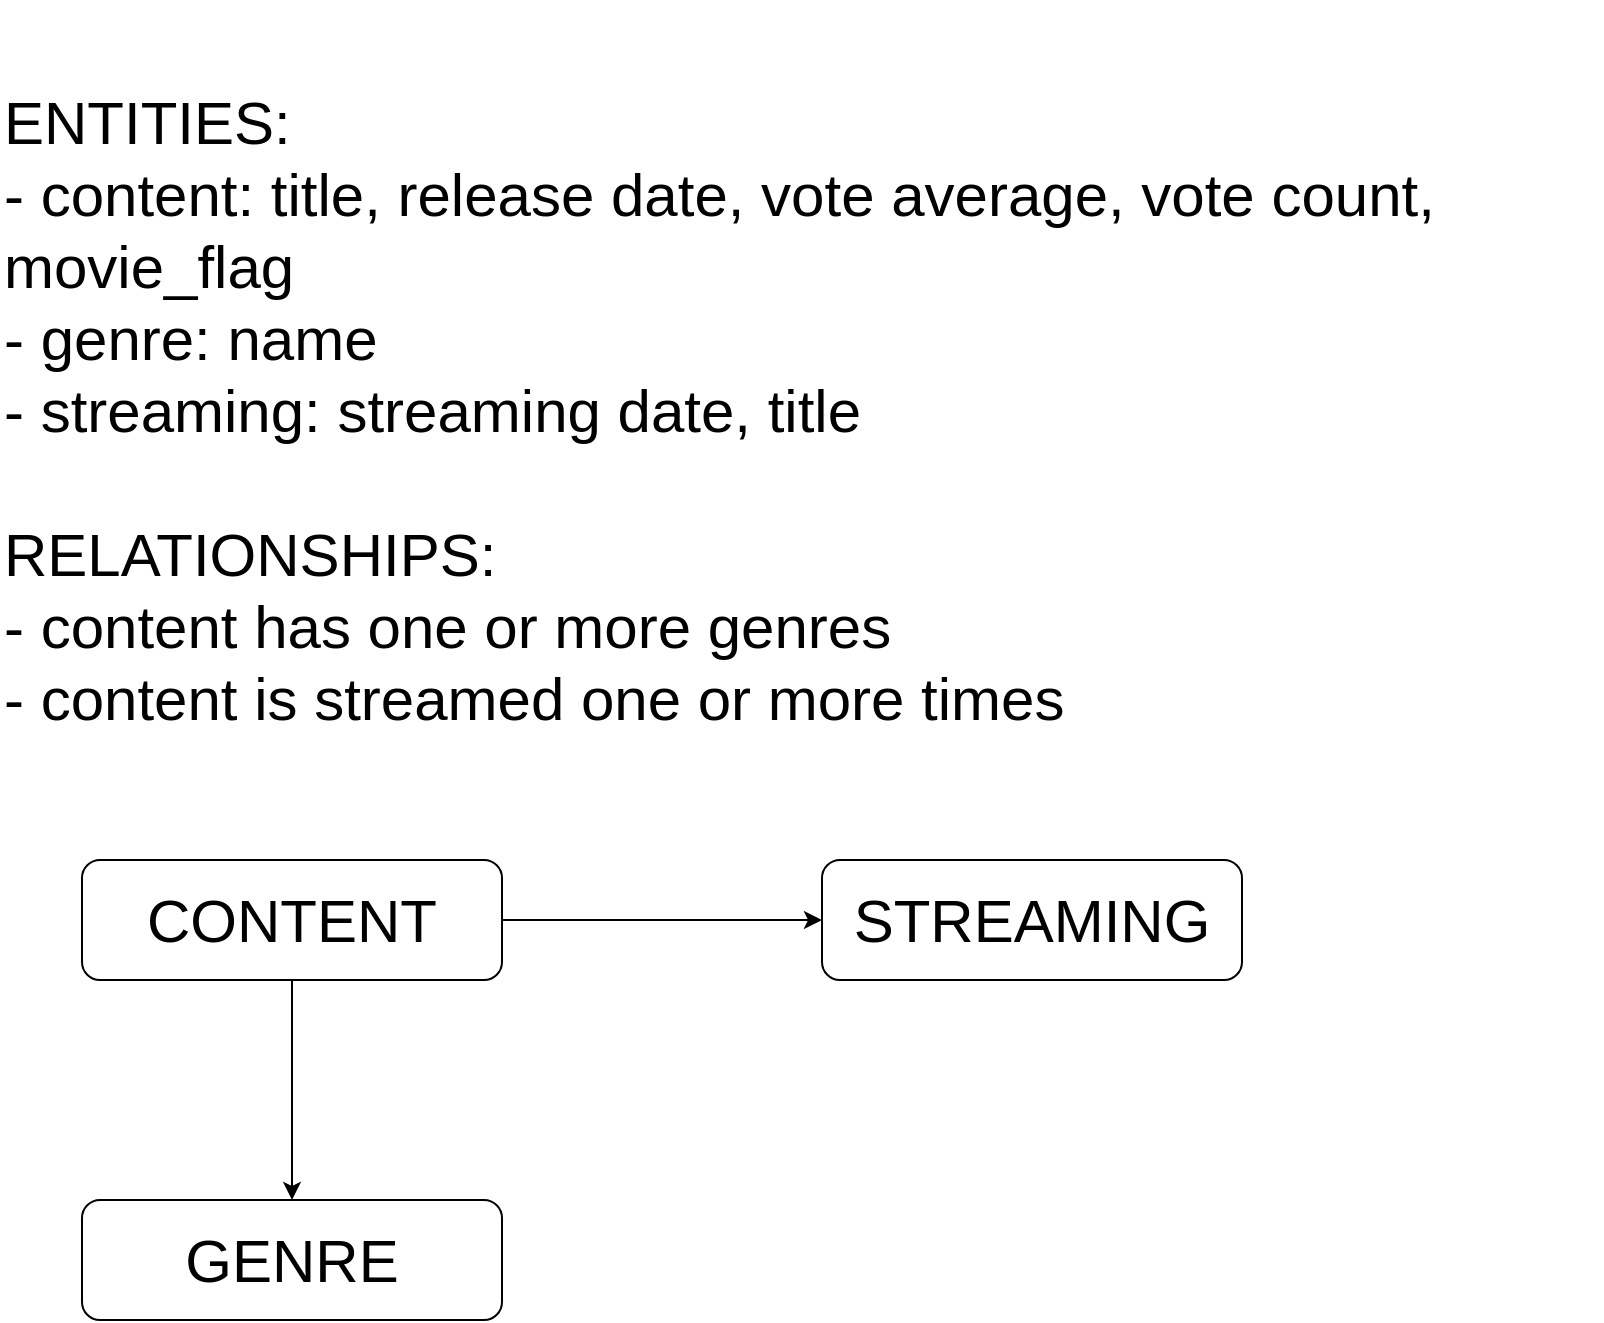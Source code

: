 <mxfile>
    <diagram id="teyR2mj-lKh1MDypaBFH" name="Page-1">
        <mxGraphModel dx="850" dy="534" grid="1" gridSize="10" guides="1" tooltips="1" connect="1" arrows="1" fold="1" page="1" pageScale="1" pageWidth="827" pageHeight="1169" math="0" shadow="0">
            <root>
                <mxCell id="0"/>
                <mxCell id="1" parent="0"/>
                <mxCell id="2" value="ENTITIES:&lt;br&gt;- content: title, release date, vote average, vote count, movie_flag&amp;nbsp;&lt;br&gt;- genre: name&lt;br&gt;- streaming: streaming date, title&lt;br&gt;&lt;br&gt;RELATIONSHIPS:&lt;br&gt;- content has one or more genres&lt;br&gt;- content is streamed one or more times" style="text;html=1;strokeColor=none;fillColor=none;align=left;verticalAlign=middle;whiteSpace=wrap;rounded=0;fontSize=30;" parent="1" vertex="1">
                    <mxGeometry x="119" y="60" width="801" height="410" as="geometry"/>
                </mxCell>
                <mxCell id="5" style="edgeStyle=none;html=1;entryX=0.5;entryY=0;entryDx=0;entryDy=0;fontSize=30;" parent="1" source="3" target="4" edge="1">
                    <mxGeometry relative="1" as="geometry"/>
                </mxCell>
                <mxCell id="7" style="edgeStyle=none;html=1;fontSize=30;" parent="1" source="3" target="6" edge="1">
                    <mxGeometry relative="1" as="geometry"/>
                </mxCell>
                <mxCell id="3" value="CONTENT" style="rounded=1;whiteSpace=wrap;html=1;fontSize=30;" parent="1" vertex="1">
                    <mxGeometry x="160" y="490" width="210" height="60" as="geometry"/>
                </mxCell>
                <mxCell id="4" value="GENRE" style="rounded=1;whiteSpace=wrap;html=1;fontSize=30;" parent="1" vertex="1">
                    <mxGeometry x="160" y="660" width="210" height="60" as="geometry"/>
                </mxCell>
                <mxCell id="6" value="STREAMING" style="rounded=1;whiteSpace=wrap;html=1;fontSize=30;" parent="1" vertex="1">
                    <mxGeometry x="530" y="490" width="210" height="60" as="geometry"/>
                </mxCell>
            </root>
        </mxGraphModel>
    </diagram>
</mxfile>